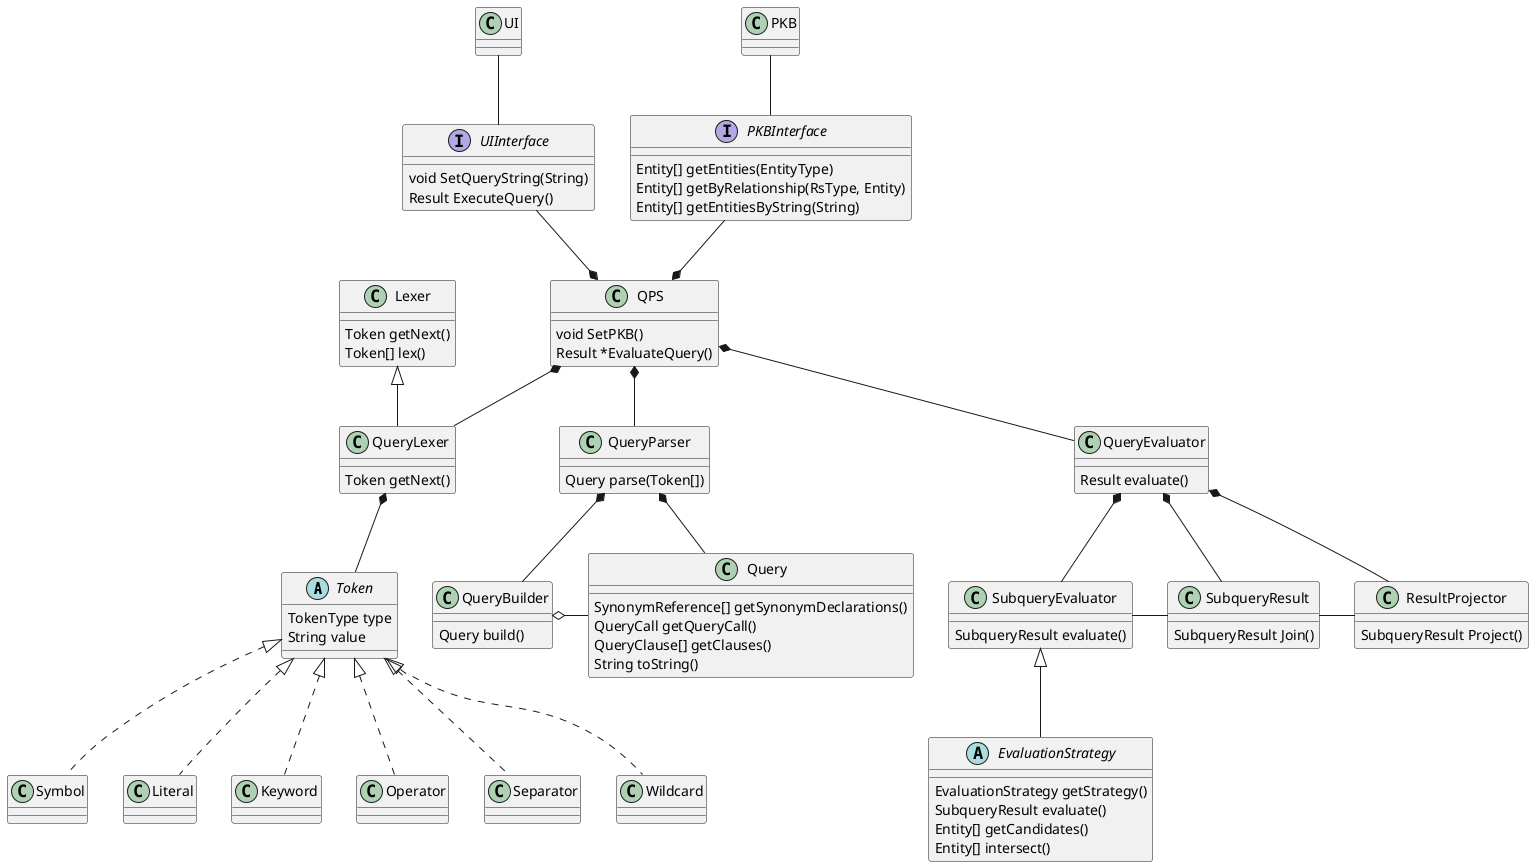 @startuml

abstract class  "Token" {
    TokenType type
    String value
}

class Symbol
class Literal
class Keyword
class Operator
class Separator
class Wildcard

class Query {
    SynonymReference[] getSynonymDeclarations()
    QueryCall getQueryCall()
    QueryClause[] getClauses()
    String toString()
}

abstract class "EvaluationStrategy" {
    EvaluationStrategy getStrategy()
    SubqueryResult evaluate()
    Entity[] getCandidates()
    Entity[] intersect()
}

interface UIInterface {
    void SetQueryString(String)
    Result ExecuteQuery()
}

interface PKBInterface {
    Entity[] getEntities(EntityType)
    Entity[] getByRelationship(RsType, Entity)
    Entity[] getEntitiesByString(String)
}

class QPS {
    void SetPKB()
	Result *EvaluateQuery()
}

class QueryParser {
	Query parse(Token[])
}

class QueryBuilder {
	Query build()
}

class Lexer {
	Token getNext()
    Token[] lex()
}

class QueryLexer {
	Token getNext()
}

class QueryEvaluator {
	Result evaluate()
}

class SubqueryEvaluator {
	SubqueryResult evaluate()
}

class SubqueryResult {
	SubqueryResult Join()
}

class ResultProjector {
    SubqueryResult Project()
}

Token <|.down. Symbol
Token <|.down. Literal
Token <|.down. Keyword
Token <|.down. Operator
Token <|.down. Separator
Token <|.down. Wildcard


UI -down- UIInterface
PKB -down- PKBInterface

QPS *-up- UIInterface
QPS *-up- PKBInterface
QPS *-down- QueryLexer
QPS *-down- QueryParser
QPS *-down- QueryEvaluator

QueryParser *-down- QueryBuilder
QueryParser *-down- Query

Lexer <|-down- QueryLexer

QueryLexer *-down- Token

QueryBuilder o-right- Query

QueryEvaluator *-down- SubqueryEvaluator
QueryEvaluator *-down- SubqueryResult
QueryEvaluator *-down- ResultProjector

SubqueryEvaluator <|-down- EvaluationStrategy
SubqueryEvaluator -right- SubqueryResult
SubqueryResult -right- ResultProjector
@enduml